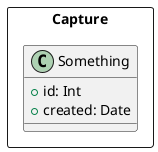 @startuml meusys

package Capture <<Rectangle>> {

  ' alguma coisa
  class Something {  
    + id: Int
    + created: Date
  }

}

@enduml 